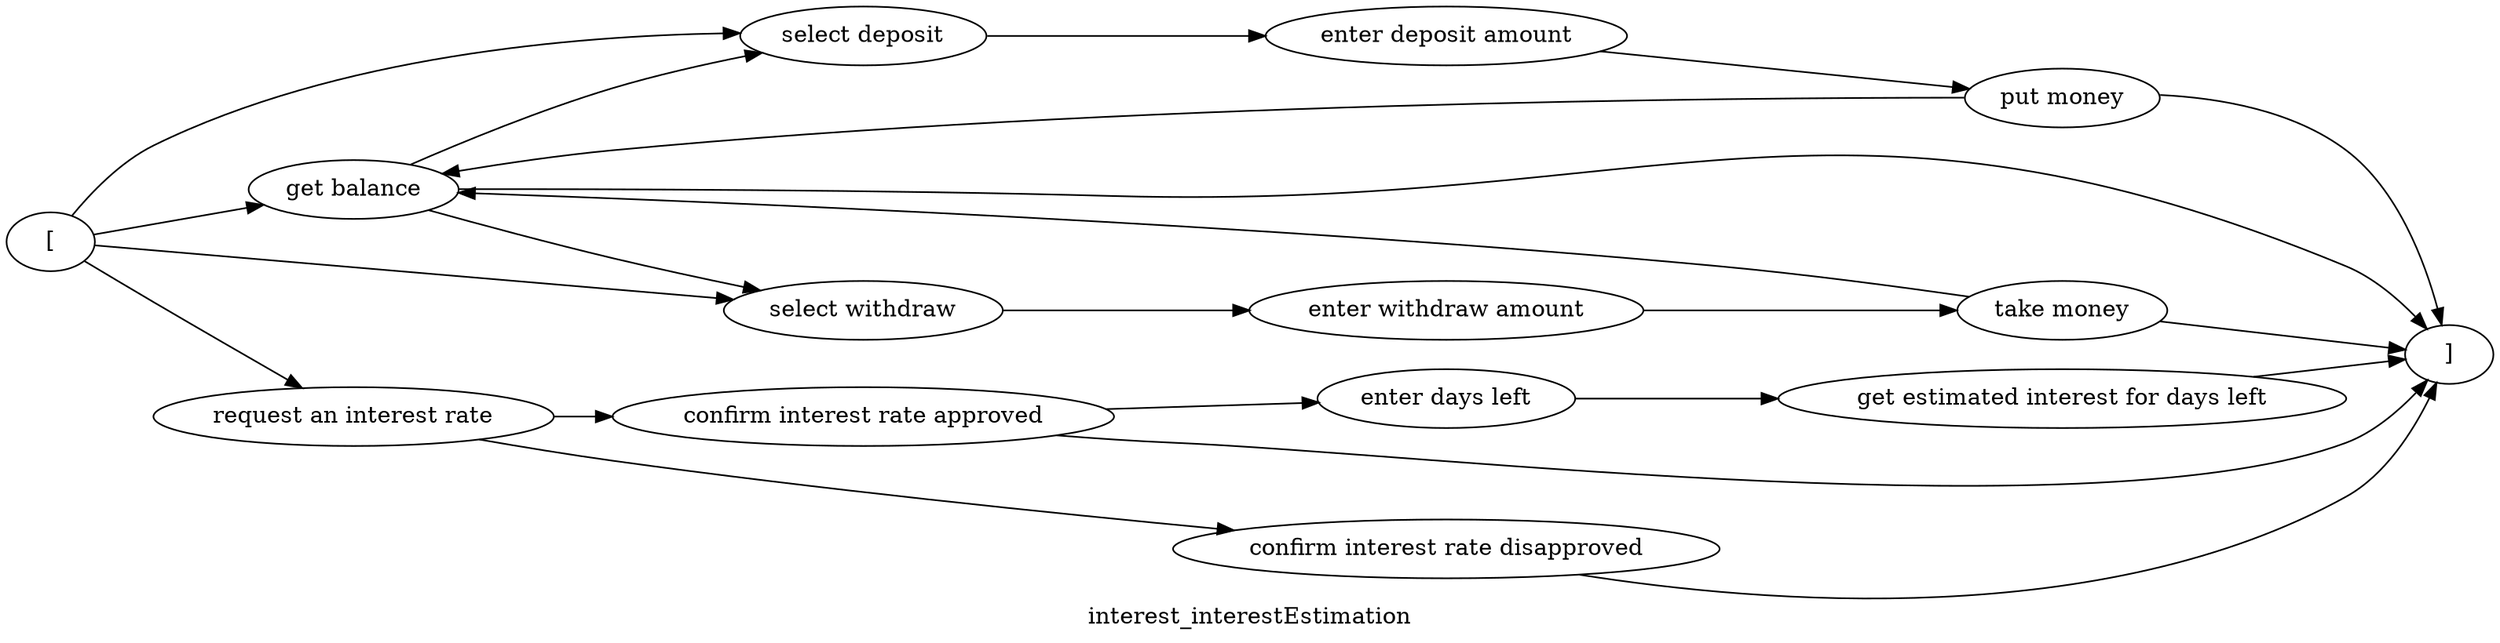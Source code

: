 digraph G {
rankdir = LR
label = "interest_interestEstimation";
esg2_vertex2 -> esg2_vertex1;
esg2_vertex0 -> esg2_vertex2;
esg2_vertex2 -> esg2_vertex3;
esg2_vertex0 -> esg2_vertex3;
esg2_vertex3 -> esg2_vertex4;
esg2_vertex4 -> esg2_vertex5;
esg2_vertex5 -> esg2_vertex1;
esg2_vertex5 -> esg2_vertex2;
esg2_vertex2 -> esg2_vertex6;
esg2_vertex0 -> esg2_vertex6;
esg2_vertex6 -> esg2_vertex7;
esg2_vertex7 -> esg2_vertex8;
esg2_vertex8 -> esg2_vertex1;
esg2_vertex8 -> esg2_vertex2;
esg2_vertex0 -> esg2_vertex9;
esg2_vertex10 -> esg2_vertex1;
esg2_vertex9 -> esg2_vertex10;
esg2_vertex9 -> esg2_vertex11;
esg2_vertex11 -> esg2_vertex1;
esg2_vertex10 -> esg2_vertex12;
esg2_vertex12 -> esg2_vertex13;
esg2_vertex13 -> esg2_vertex1;
esg2_vertex2 [label = "get balance"]
esg2_vertex1 [label = "]"]
esg2_vertex0 [label = "["]
esg2_vertex3 [label = "select deposit"]
esg2_vertex4 [label = "enter deposit amount"]
esg2_vertex5 [label = "put money"]
esg2_vertex6 [label = "select withdraw"]
esg2_vertex7 [label = "enter withdraw amount"]
esg2_vertex8 [label = "take money"]
esg2_vertex9 [label = "request an interest rate"]
esg2_vertex10 [label = "confirm interest rate approved"]
esg2_vertex11 [label = "confirm interest rate disapproved"]
esg2_vertex12 [label = "enter days left"]
esg2_vertex13 [label = "get estimated interest for days left"]
}
